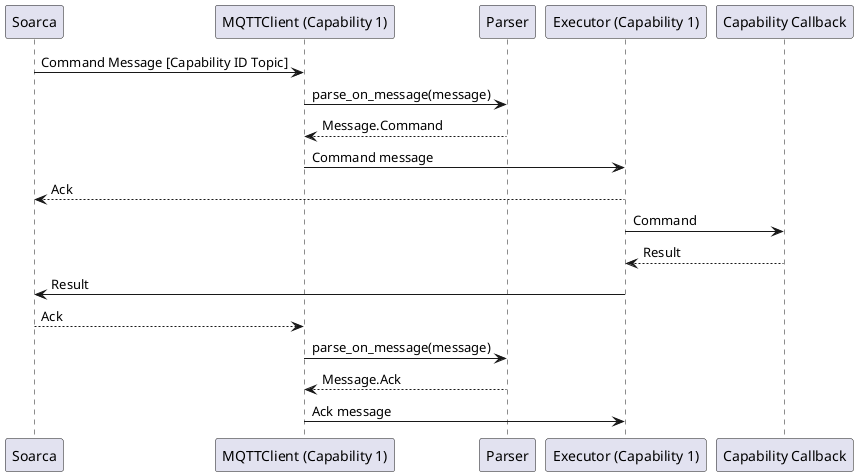 @startuml Sequence Diagram Command

Soarca -> "MQTTClient (Capability 1)" : Command Message [Capability ID Topic]

"MQTTClient (Capability 1)" -> Parser : parse_on_message(message)
"MQTTClient (Capability 1)" <-- Parser : Message.Command

"MQTTClient (Capability 1)" -> "Executor (Capability 1)" : Command message
Soarca <-- "Executor (Capability 1)" : Ack

"Executor (Capability 1)" -> "Capability Callback" : Command
"Executor (Capability 1)" <-- "Capability Callback" : Result


Soarca <- "Executor (Capability 1)" : Result
Soarca --> "MQTTClient (Capability 1)" : Ack

"MQTTClient (Capability 1)" -> Parser : parse_on_message(message)
"MQTTClient (Capability 1)" <-- Parser : Message.Ack

"MQTTClient (Capability 1)" -> "Executor (Capability 1)" : Ack message



@enduml